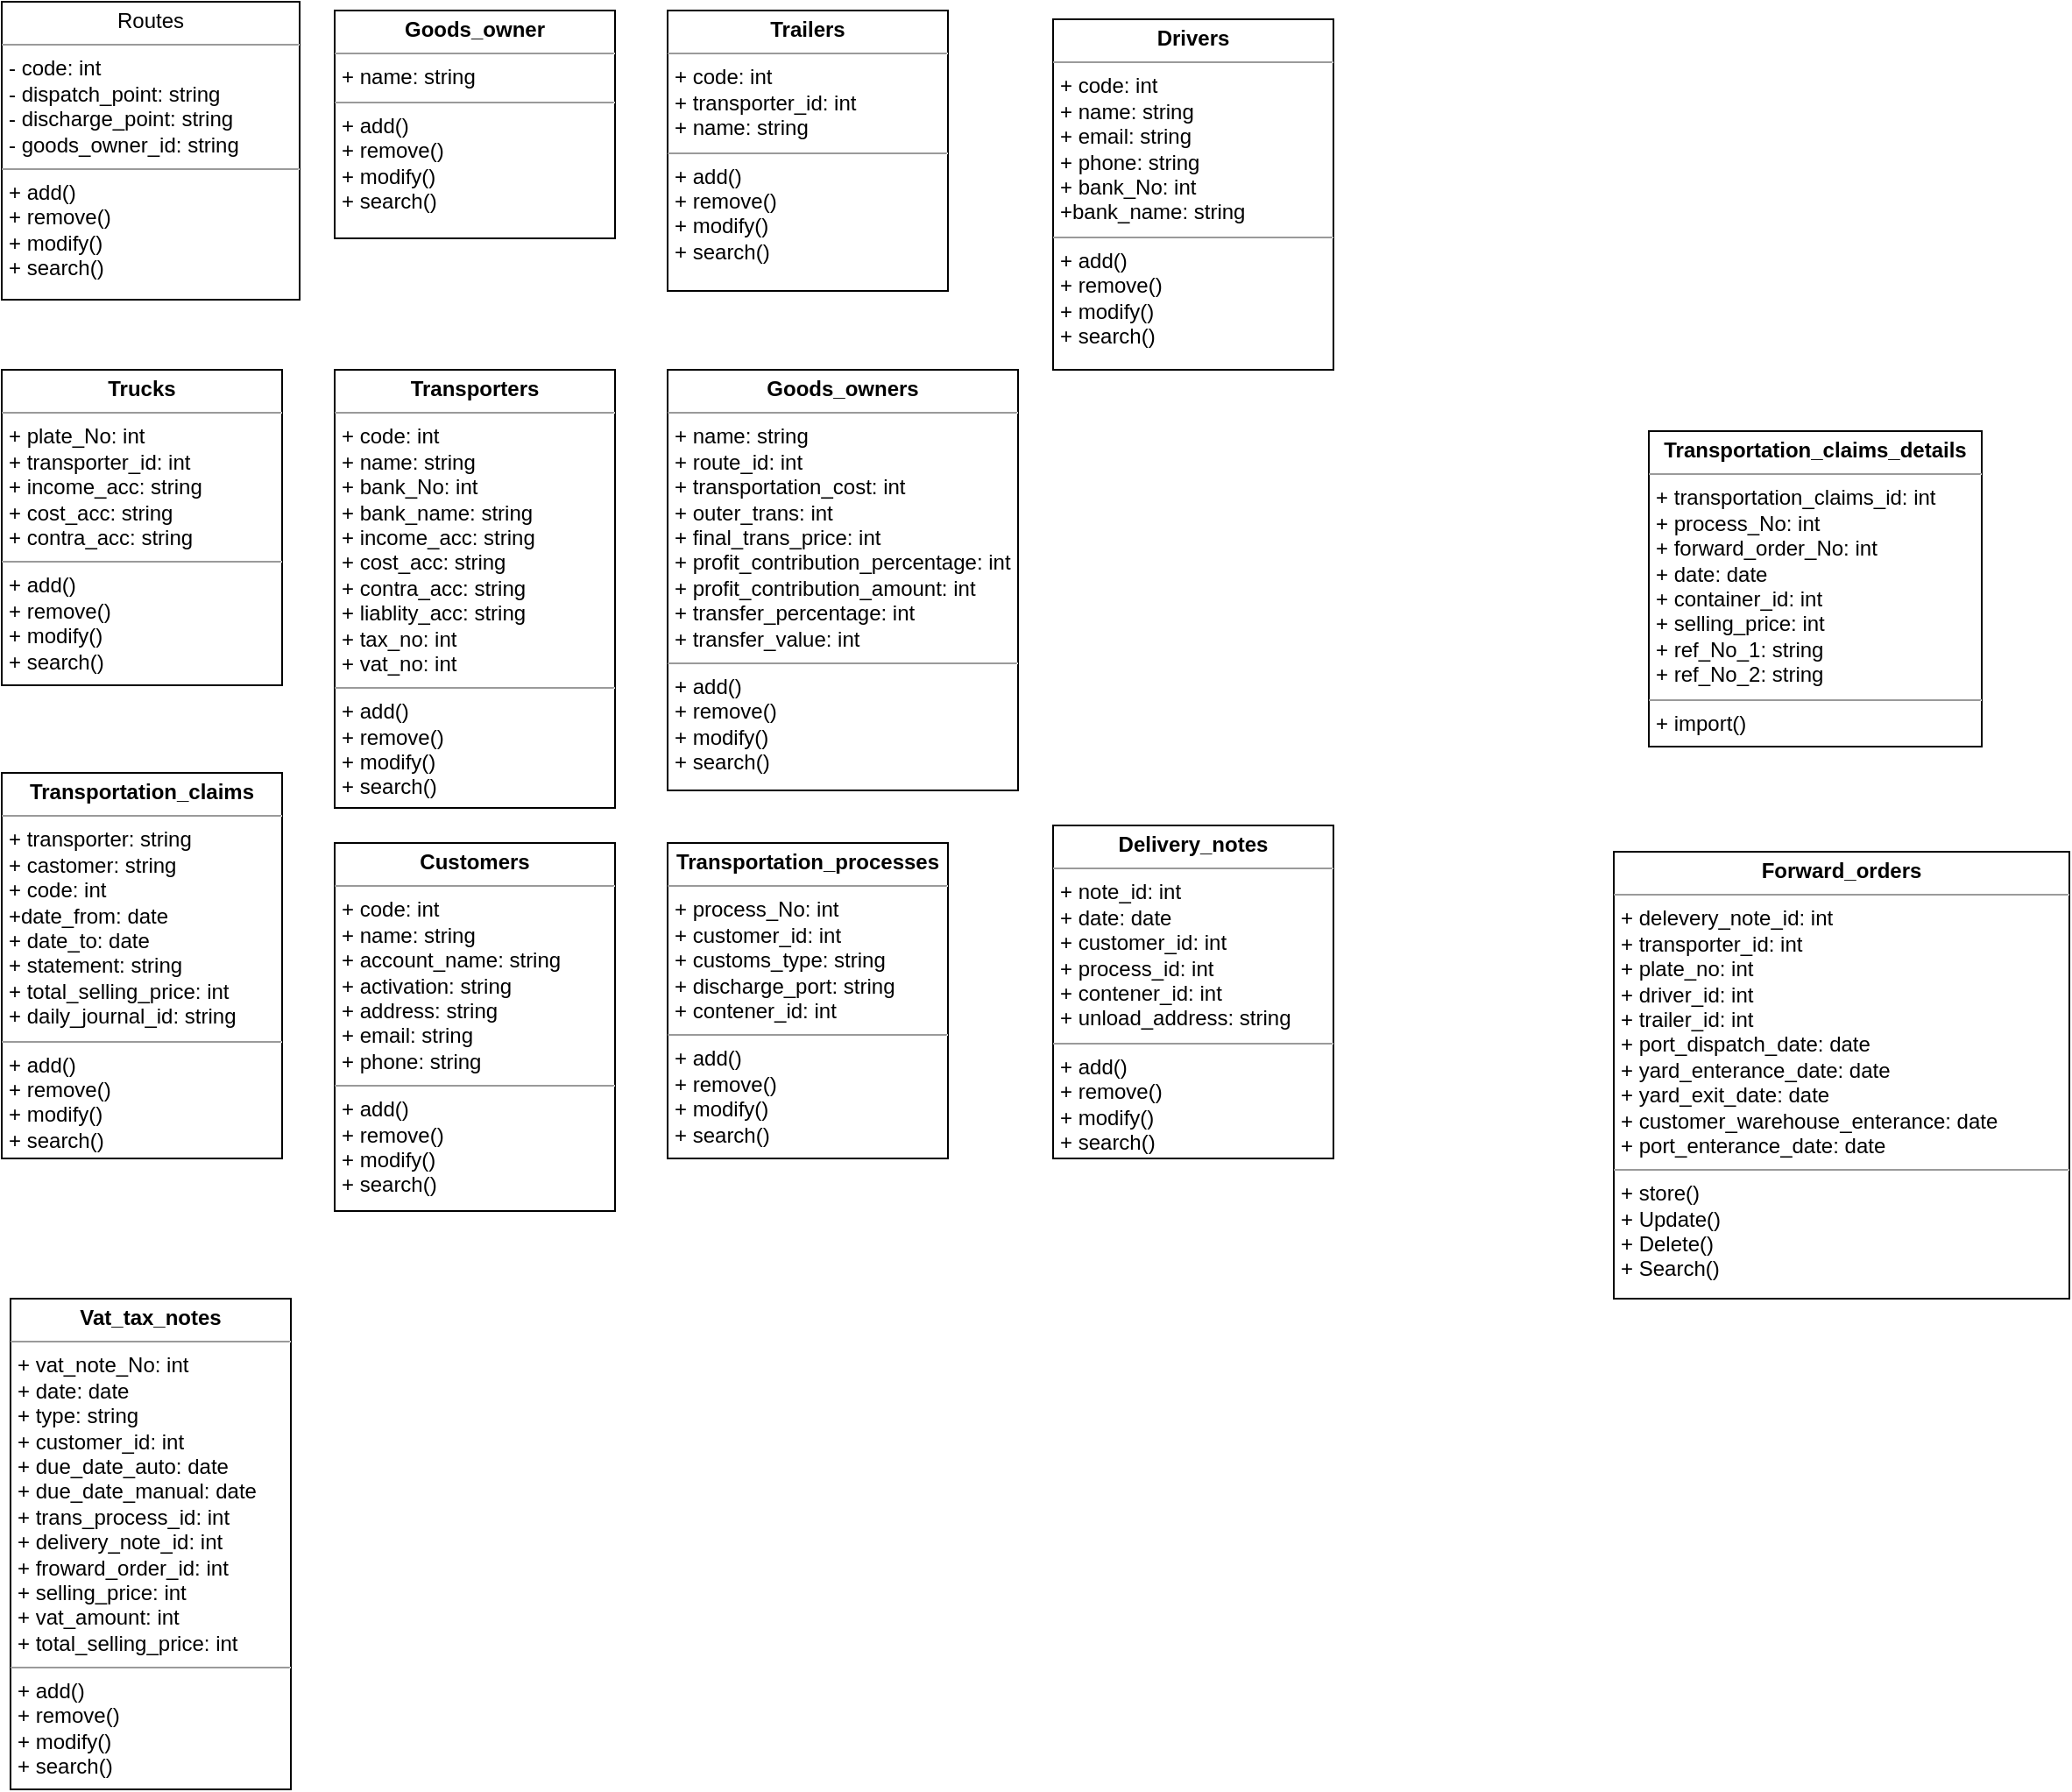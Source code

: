 <mxfile version="21.6.6" type="github">
  <diagram id="C5RBs43oDa-KdzZeNtuy" name="Page-1">
    <mxGraphModel dx="951" dy="549" grid="1" gridSize="10" guides="1" tooltips="1" connect="1" arrows="1" fold="1" page="1" pageScale="1" pageWidth="827" pageHeight="1169" math="0" shadow="0">
      <root>
        <mxCell id="WIyWlLk6GJQsqaUBKTNV-0" />
        <mxCell id="WIyWlLk6GJQsqaUBKTNV-1" parent="WIyWlLk6GJQsqaUBKTNV-0" />
        <mxCell id="Mhk0tLocxLPEduoJUci_-8" value="&lt;p style=&quot;margin:0px;margin-top:4px;text-align:center;&quot;&gt;Routes&lt;br&gt;&lt;/p&gt;&lt;hr size=&quot;1&quot;&gt;&lt;p style=&quot;margin:0px;margin-left:4px;&quot;&gt;- code: int&lt;/p&gt;&lt;p style=&quot;margin:0px;margin-left:4px;&quot;&gt;- dispatch_point: string&lt;/p&gt;&lt;p style=&quot;margin:0px;margin-left:4px;&quot;&gt;- discharge_point: string&lt;/p&gt;&lt;p style=&quot;margin:0px;margin-left:4px;&quot;&gt;- goods_owner_id: string&lt;/p&gt;&lt;hr size=&quot;1&quot;&gt;&lt;p style=&quot;margin:0px;margin-left:4px;&quot;&gt;+ add()&lt;/p&gt;&lt;p style=&quot;margin:0px;margin-left:4px;&quot;&gt;+ remove()&lt;/p&gt;&lt;p style=&quot;margin:0px;margin-left:4px;&quot;&gt;+ modify()&lt;/p&gt;&lt;p style=&quot;margin:0px;margin-left:4px;&quot;&gt;+ search()&lt;/p&gt;" style="verticalAlign=top;align=left;overflow=fill;fontSize=12;fontFamily=Helvetica;html=1;whiteSpace=wrap;" parent="WIyWlLk6GJQsqaUBKTNV-1" vertex="1">
          <mxGeometry x="10" y="10" width="170" height="170" as="geometry" />
        </mxCell>
        <mxCell id="Mhk0tLocxLPEduoJUci_-9" value="&lt;p style=&quot;margin:0px;margin-top:4px;text-align:center;&quot;&gt;&lt;b&gt;Goods_owner&lt;/b&gt;&lt;/p&gt;&lt;hr size=&quot;1&quot;&gt;&lt;p style=&quot;margin:0px;margin-left:4px;&quot;&gt;+ name: string&lt;/p&gt;&lt;hr size=&quot;1&quot;&gt;&lt;p style=&quot;margin:0px;margin-left:4px;&quot;&gt;+ add()&lt;/p&gt;&lt;p style=&quot;margin:0px;margin-left:4px;&quot;&gt;+ remove()&lt;/p&gt;&lt;p style=&quot;margin:0px;margin-left:4px;&quot;&gt;+ modify()&lt;/p&gt;&lt;p style=&quot;margin:0px;margin-left:4px;&quot;&gt;+ search()&lt;/p&gt;" style="verticalAlign=top;align=left;overflow=fill;fontSize=12;fontFamily=Helvetica;html=1;whiteSpace=wrap;" parent="WIyWlLk6GJQsqaUBKTNV-1" vertex="1">
          <mxGeometry x="200" y="15" width="160" height="130" as="geometry" />
        </mxCell>
        <mxCell id="Mhk0tLocxLPEduoJUci_-10" value="&lt;p style=&quot;margin:0px;margin-top:4px;text-align:center;&quot;&gt;&lt;b&gt;Trailers&lt;/b&gt;&lt;/p&gt;&lt;hr size=&quot;1&quot;&gt;&lt;p style=&quot;margin:0px;margin-left:4px;&quot;&gt;+ code: int&lt;/p&gt;&lt;p style=&quot;margin:0px;margin-left:4px;&quot;&gt;+ transporter_id: int&lt;/p&gt;&lt;p style=&quot;margin:0px;margin-left:4px;&quot;&gt;+ name: string&lt;/p&gt;&lt;hr size=&quot;1&quot;&gt;&lt;p style=&quot;margin:0px;margin-left:4px;&quot;&gt;+ add()&lt;/p&gt;&lt;p style=&quot;margin:0px;margin-left:4px;&quot;&gt;+ remove()&lt;/p&gt;&lt;p style=&quot;margin:0px;margin-left:4px;&quot;&gt;+ modify()&lt;/p&gt;&lt;p style=&quot;margin:0px;margin-left:4px;&quot;&gt;+ search()&lt;/p&gt;" style="verticalAlign=top;align=left;overflow=fill;fontSize=12;fontFamily=Helvetica;html=1;whiteSpace=wrap;" parent="WIyWlLk6GJQsqaUBKTNV-1" vertex="1">
          <mxGeometry x="390" y="15" width="160" height="160" as="geometry" />
        </mxCell>
        <mxCell id="Mhk0tLocxLPEduoJUci_-11" value="&lt;p style=&quot;margin:0px;margin-top:4px;text-align:center;&quot;&gt;&lt;b&gt;Drivers&lt;/b&gt;&lt;/p&gt;&lt;hr size=&quot;1&quot;&gt;&lt;p style=&quot;margin:0px;margin-left:4px;&quot;&gt;+ code: int&lt;/p&gt;&lt;p style=&quot;margin:0px;margin-left:4px;&quot;&gt;+ name: string&lt;/p&gt;&lt;p style=&quot;margin:0px;margin-left:4px;&quot;&gt;+ email: string&lt;/p&gt;&lt;p style=&quot;margin:0px;margin-left:4px;&quot;&gt;+ phone: string&lt;/p&gt;&lt;p style=&quot;margin:0px;margin-left:4px;&quot;&gt;+ bank_No: int&lt;/p&gt;&lt;p style=&quot;margin:0px;margin-left:4px;&quot;&gt;+bank_name: string&lt;/p&gt;&lt;hr size=&quot;1&quot;&gt;&lt;p style=&quot;border-color: var(--border-color); margin: 0px 0px 0px 4px;&quot;&gt;+ add()&lt;/p&gt;&lt;p style=&quot;border-color: var(--border-color); margin: 0px 0px 0px 4px;&quot;&gt;+ remove()&lt;/p&gt;&lt;p style=&quot;border-color: var(--border-color); margin: 0px 0px 0px 4px;&quot;&gt;+ modify()&lt;/p&gt;&lt;p style=&quot;border-color: var(--border-color); margin: 0px 0px 0px 4px;&quot;&gt;+ search()&lt;/p&gt;" style="verticalAlign=top;align=left;overflow=fill;fontSize=12;fontFamily=Helvetica;html=1;whiteSpace=wrap;" parent="WIyWlLk6GJQsqaUBKTNV-1" vertex="1">
          <mxGeometry x="610" y="20" width="160" height="200" as="geometry" />
        </mxCell>
        <mxCell id="Mhk0tLocxLPEduoJUci_-12" value="&lt;p style=&quot;margin:0px;margin-top:4px;text-align:center;&quot;&gt;&lt;b&gt;Trucks&lt;/b&gt;&lt;/p&gt;&lt;hr size=&quot;1&quot;&gt;&lt;p style=&quot;margin:0px;margin-left:4px;&quot;&gt;+ plate_No: int&lt;/p&gt;&lt;p style=&quot;margin:0px;margin-left:4px;&quot;&gt;+ transporter_id: int&lt;/p&gt;&lt;p style=&quot;margin:0px;margin-left:4px;&quot;&gt;+ income_acc: string&lt;/p&gt;&lt;p style=&quot;margin:0px;margin-left:4px;&quot;&gt;+ cost_acc: string&lt;/p&gt;&lt;p style=&quot;margin:0px;margin-left:4px;&quot;&gt;+ contra_acc: string&lt;/p&gt;&lt;hr size=&quot;1&quot;&gt;&lt;p style=&quot;border-color: var(--border-color); margin: 0px 0px 0px 4px;&quot;&gt;+ add()&lt;/p&gt;&lt;p style=&quot;border-color: var(--border-color); margin: 0px 0px 0px 4px;&quot;&gt;+ remove()&lt;/p&gt;&lt;p style=&quot;border-color: var(--border-color); margin: 0px 0px 0px 4px;&quot;&gt;+ modify()&lt;/p&gt;&lt;p style=&quot;border-color: var(--border-color); margin: 0px 0px 0px 4px;&quot;&gt;+ search()&lt;/p&gt;" style="verticalAlign=top;align=left;overflow=fill;fontSize=12;fontFamily=Helvetica;html=1;whiteSpace=wrap;" parent="WIyWlLk6GJQsqaUBKTNV-1" vertex="1">
          <mxGeometry x="10" y="220" width="160" height="180" as="geometry" />
        </mxCell>
        <mxCell id="Mhk0tLocxLPEduoJUci_-14" value="&lt;p style=&quot;margin:0px;margin-top:4px;text-align:center;&quot;&gt;&lt;b&gt;Transporters&lt;/b&gt;&lt;/p&gt;&lt;hr size=&quot;1&quot;&gt;&lt;p style=&quot;margin:0px;margin-left:4px;&quot;&gt;+ code: int&lt;/p&gt;&lt;p style=&quot;margin:0px;margin-left:4px;&quot;&gt;+ name: string&lt;/p&gt;&lt;p style=&quot;margin:0px;margin-left:4px;&quot;&gt;&lt;span style=&quot;background-color: initial;&quot;&gt;+ bank_No: int&lt;/span&gt;&lt;br&gt;&lt;/p&gt;&lt;p style=&quot;margin:0px;margin-left:4px;&quot;&gt;+ bank_name: string&lt;/p&gt;&lt;p style=&quot;border-color: var(--border-color); margin: 0px 0px 0px 4px;&quot;&gt;+ income_acc: string&lt;/p&gt;&lt;p style=&quot;border-color: var(--border-color); margin: 0px 0px 0px 4px;&quot;&gt;+ cost_acc: string&lt;/p&gt;&lt;p style=&quot;border-color: var(--border-color); margin: 0px 0px 0px 4px;&quot;&gt;+ contra_acc: string&lt;/p&gt;&lt;p style=&quot;border-color: var(--border-color); margin: 0px 0px 0px 4px;&quot;&gt;+ liablity_acc: string&lt;/p&gt;&lt;p style=&quot;border-color: var(--border-color); margin: 0px 0px 0px 4px;&quot;&gt;+ tax_no: int&lt;/p&gt;&lt;p style=&quot;border-color: var(--border-color); margin: 0px 0px 0px 4px;&quot;&gt;+ vat_no: int&lt;/p&gt;&lt;hr size=&quot;1&quot;&gt;&lt;p style=&quot;border-color: var(--border-color); margin: 0px 0px 0px 4px;&quot;&gt;+ add()&lt;/p&gt;&lt;p style=&quot;border-color: var(--border-color); margin: 0px 0px 0px 4px;&quot;&gt;+ remove()&lt;/p&gt;&lt;p style=&quot;border-color: var(--border-color); margin: 0px 0px 0px 4px;&quot;&gt;+ modify()&lt;/p&gt;&lt;p style=&quot;border-color: var(--border-color); margin: 0px 0px 0px 4px;&quot;&gt;+ search()&lt;/p&gt;" style="verticalAlign=top;align=left;overflow=fill;fontSize=12;fontFamily=Helvetica;html=1;whiteSpace=wrap;" parent="WIyWlLk6GJQsqaUBKTNV-1" vertex="1">
          <mxGeometry x="200" y="220" width="160" height="250" as="geometry" />
        </mxCell>
        <mxCell id="gkrW7BCvPnywj18hMNUv-0" value="&lt;p style=&quot;margin:0px;margin-top:4px;text-align:center;&quot;&gt;&lt;b&gt;Goods_owners&lt;/b&gt;&lt;/p&gt;&lt;hr size=&quot;1&quot;&gt;&lt;p style=&quot;margin:0px;margin-left:4px;&quot;&gt;+ name: string&lt;/p&gt;&lt;p style=&quot;margin:0px;margin-left:4px;&quot;&gt;+ route_id: int&lt;/p&gt;&lt;p style=&quot;margin:0px;margin-left:4px;&quot;&gt;+ transportation_cost: int&lt;/p&gt;&lt;p style=&quot;margin:0px;margin-left:4px;&quot;&gt;&lt;span style=&quot;background-color: initial;&quot;&gt;+ outer_trans: int&lt;/span&gt;&lt;br&gt;&lt;/p&gt;&lt;p style=&quot;margin:0px;margin-left:4px;&quot;&gt;+ final_trans_price: int&lt;/p&gt;&lt;p style=&quot;border-color: var(--border-color); margin: 0px 0px 0px 4px;&quot;&gt;+ profit_contribution_percentage: int&lt;/p&gt;&lt;p style=&quot;border-color: var(--border-color); margin: 0px 0px 0px 4px;&quot;&gt;+ profit_contribution_amount: int&lt;/p&gt;&lt;p style=&quot;border-color: var(--border-color); margin: 0px 0px 0px 4px;&quot;&gt;+ transfer_percentage: int&lt;/p&gt;&lt;p style=&quot;border-color: var(--border-color); margin: 0px 0px 0px 4px;&quot;&gt;+ transfer_value: int&lt;/p&gt;&lt;hr size=&quot;1&quot;&gt;&lt;p style=&quot;border-color: var(--border-color); margin: 0px 0px 0px 4px;&quot;&gt;+ add()&lt;/p&gt;&lt;p style=&quot;border-color: var(--border-color); margin: 0px 0px 0px 4px;&quot;&gt;+ remove()&lt;/p&gt;&lt;p style=&quot;border-color: var(--border-color); margin: 0px 0px 0px 4px;&quot;&gt;+ modify()&lt;/p&gt;&lt;p style=&quot;border-color: var(--border-color); margin: 0px 0px 0px 4px;&quot;&gt;+ search()&lt;/p&gt;" style="verticalAlign=top;align=left;overflow=fill;fontSize=12;fontFamily=Helvetica;html=1;whiteSpace=wrap;" parent="WIyWlLk6GJQsqaUBKTNV-1" vertex="1">
          <mxGeometry x="390" y="220" width="200" height="240" as="geometry" />
        </mxCell>
        <mxCell id="gkrW7BCvPnywj18hMNUv-1" value="&lt;p style=&quot;margin:0px;margin-top:4px;text-align:center;&quot;&gt;&lt;b&gt;Transportation_claims&lt;/b&gt;&lt;/p&gt;&lt;hr size=&quot;1&quot;&gt;&lt;p style=&quot;margin:0px;margin-left:4px;&quot;&gt;+ transporter: string&lt;/p&gt;&lt;p style=&quot;margin:0px;margin-left:4px;&quot;&gt;+ castomer: string&lt;/p&gt;&lt;p style=&quot;margin:0px;margin-left:4px;&quot;&gt;&lt;span style=&quot;background-color: initial;&quot;&gt;+ code: int&lt;/span&gt;&lt;br&gt;&lt;/p&gt;&lt;p style=&quot;margin:0px;margin-left:4px;&quot;&gt;+date_from: date&lt;/p&gt;&lt;p style=&quot;border-color: var(--border-color); margin: 0px 0px 0px 4px;&quot;&gt;+ date_to: date&lt;/p&gt;&lt;p style=&quot;border-color: var(--border-color); margin: 0px 0px 0px 4px;&quot;&gt;+ statement: string&lt;/p&gt;&lt;p style=&quot;border-color: var(--border-color); margin: 0px 0px 0px 4px;&quot;&gt;+ total_selling_price: int&lt;/p&gt;&lt;p style=&quot;border-color: var(--border-color); margin: 0px 0px 0px 4px;&quot;&gt;+ daily_journal_id: string&lt;/p&gt;&lt;hr size=&quot;1&quot;&gt;&lt;p style=&quot;border-color: var(--border-color); margin: 0px 0px 0px 4px;&quot;&gt;+ add()&lt;/p&gt;&lt;p style=&quot;border-color: var(--border-color); margin: 0px 0px 0px 4px;&quot;&gt;+ remove()&lt;/p&gt;&lt;p style=&quot;border-color: var(--border-color); margin: 0px 0px 0px 4px;&quot;&gt;+ modify()&lt;/p&gt;&lt;p style=&quot;border-color: var(--border-color); margin: 0px 0px 0px 4px;&quot;&gt;+ search()&lt;/p&gt;" style="verticalAlign=top;align=left;overflow=fill;fontSize=12;fontFamily=Helvetica;html=1;whiteSpace=wrap;" parent="WIyWlLk6GJQsqaUBKTNV-1" vertex="1">
          <mxGeometry x="10" y="450" width="160" height="220" as="geometry" />
        </mxCell>
        <mxCell id="gkrW7BCvPnywj18hMNUv-2" value="&lt;p style=&quot;margin:0px;margin-top:4px;text-align:center;&quot;&gt;&lt;b style=&quot;border-color: var(--border-color);&quot;&gt;Transportation_claims_details&lt;/b&gt;&lt;/p&gt;&lt;hr size=&quot;1&quot;&gt;&lt;p style=&quot;margin:0px;margin-left:4px;&quot;&gt;+ t&lt;span style=&quot;border-color: var(--border-color); text-align: center;&quot;&gt;ransportation_claims_id&lt;/span&gt;&lt;span style=&quot;background-color: initial;&quot;&gt;: int&lt;/span&gt;&lt;/p&gt;&lt;p style=&quot;margin:0px;margin-left:4px;&quot;&gt;+ process_No: int&lt;/p&gt;&lt;p style=&quot;margin:0px;margin-left:4px;&quot;&gt;&lt;span style=&quot;background-color: initial;&quot;&gt;+ forward_order_No: int&lt;/span&gt;&lt;br&gt;&lt;/p&gt;&lt;p style=&quot;margin:0px;margin-left:4px;&quot;&gt;+ date: date&lt;/p&gt;&lt;p style=&quot;border-color: var(--border-color); margin: 0px 0px 0px 4px;&quot;&gt;+ container_id: int&lt;/p&gt;&lt;p style=&quot;border-color: var(--border-color); margin: 0px 0px 0px 4px;&quot;&gt;+ selling_price: int&lt;/p&gt;&lt;p style=&quot;border-color: var(--border-color); margin: 0px 0px 0px 4px;&quot;&gt;+ ref_No_1: string&lt;/p&gt;&lt;p style=&quot;border-color: var(--border-color); margin: 0px 0px 0px 4px;&quot;&gt;+ ref_No_2: string&lt;/p&gt;&lt;hr size=&quot;1&quot;&gt;&lt;p style=&quot;border-color: var(--border-color); margin: 0px 0px 0px 4px;&quot;&gt;+ import()&lt;/p&gt;" style="verticalAlign=top;align=left;overflow=fill;fontSize=12;fontFamily=Helvetica;html=1;whiteSpace=wrap;" parent="WIyWlLk6GJQsqaUBKTNV-1" vertex="1">
          <mxGeometry x="950" y="255" width="190" height="180" as="geometry" />
        </mxCell>
        <mxCell id="gkrW7BCvPnywj18hMNUv-3" value="&lt;p style=&quot;margin:0px;margin-top:4px;text-align:center;&quot;&gt;&lt;b&gt;Customers&lt;/b&gt;&lt;/p&gt;&lt;hr size=&quot;1&quot;&gt;&lt;p style=&quot;margin:0px;margin-left:4px;&quot;&gt;+ code: int&lt;/p&gt;&lt;p style=&quot;margin:0px;margin-left:4px;&quot;&gt;+ name: string&lt;/p&gt;&lt;p style=&quot;margin:0px;margin-left:4px;&quot;&gt;&lt;span style=&quot;background-color: initial;&quot;&gt;+ account_name: string&lt;/span&gt;&lt;br&gt;&lt;/p&gt;&lt;p style=&quot;margin:0px;margin-left:4px;&quot;&gt;+ activation: string&lt;/p&gt;&lt;p style=&quot;border-color: var(--border-color); margin: 0px 0px 0px 4px;&quot;&gt;+ address: string&lt;/p&gt;&lt;p style=&quot;border-color: var(--border-color); margin: 0px 0px 0px 4px;&quot;&gt;+ email: string&lt;/p&gt;&lt;p style=&quot;border-color: var(--border-color); margin: 0px 0px 0px 4px;&quot;&gt;+ phone: string&lt;/p&gt;&lt;hr size=&quot;1&quot;&gt;&lt;p style=&quot;border-color: var(--border-color); margin: 0px 0px 0px 4px;&quot;&gt;+ add()&lt;/p&gt;&lt;p style=&quot;border-color: var(--border-color); margin: 0px 0px 0px 4px;&quot;&gt;+ remove()&lt;/p&gt;&lt;p style=&quot;border-color: var(--border-color); margin: 0px 0px 0px 4px;&quot;&gt;+ modify()&lt;/p&gt;&lt;p style=&quot;border-color: var(--border-color); margin: 0px 0px 0px 4px;&quot;&gt;+ search()&lt;/p&gt;" style="verticalAlign=top;align=left;overflow=fill;fontSize=12;fontFamily=Helvetica;html=1;whiteSpace=wrap;" parent="WIyWlLk6GJQsqaUBKTNV-1" vertex="1">
          <mxGeometry x="200" y="490" width="160" height="210" as="geometry" />
        </mxCell>
        <mxCell id="gkrW7BCvPnywj18hMNUv-4" value="&lt;p style=&quot;margin:0px;margin-top:4px;text-align:center;&quot;&gt;&lt;b&gt;Transportation_processes&lt;/b&gt;&lt;/p&gt;&lt;hr size=&quot;1&quot;&gt;&lt;p style=&quot;margin:0px;margin-left:4px;&quot;&gt;+ process_No: int&lt;/p&gt;&lt;p style=&quot;margin:0px;margin-left:4px;&quot;&gt;+ customer_id: int&lt;/p&gt;&lt;p style=&quot;margin:0px;margin-left:4px;&quot;&gt;&lt;span style=&quot;background-color: initial;&quot;&gt;+ customs_type: string&lt;/span&gt;&lt;br&gt;&lt;/p&gt;&lt;p style=&quot;margin:0px;margin-left:4px;&quot;&gt;+ discharge_port: string&lt;/p&gt;&lt;p style=&quot;border-color: var(--border-color); margin: 0px 0px 0px 4px;&quot;&gt;+ contener_id: int&lt;/p&gt;&lt;hr size=&quot;1&quot;&gt;&lt;p style=&quot;border-color: var(--border-color); margin: 0px 0px 0px 4px;&quot;&gt;+ add()&lt;/p&gt;&lt;p style=&quot;border-color: var(--border-color); margin: 0px 0px 0px 4px;&quot;&gt;+ remove()&lt;/p&gt;&lt;p style=&quot;border-color: var(--border-color); margin: 0px 0px 0px 4px;&quot;&gt;+ modify()&lt;/p&gt;&lt;p style=&quot;border-color: var(--border-color); margin: 0px 0px 0px 4px;&quot;&gt;+ search()&lt;/p&gt;" style="verticalAlign=top;align=left;overflow=fill;fontSize=12;fontFamily=Helvetica;html=1;whiteSpace=wrap;" parent="WIyWlLk6GJQsqaUBKTNV-1" vertex="1">
          <mxGeometry x="390" y="490" width="160" height="180" as="geometry" />
        </mxCell>
        <mxCell id="gkrW7BCvPnywj18hMNUv-5" value="&lt;p style=&quot;margin:0px;margin-top:4px;text-align:center;&quot;&gt;&lt;b&gt;Delivery_notes&lt;/b&gt;&lt;/p&gt;&lt;hr size=&quot;1&quot;&gt;&lt;p style=&quot;margin:0px;margin-left:4px;&quot;&gt;+ note_id: int&lt;/p&gt;&lt;p style=&quot;margin:0px;margin-left:4px;&quot;&gt;+ date: date&lt;/p&gt;&lt;p style=&quot;margin:0px;margin-left:4px;&quot;&gt;&lt;span style=&quot;background-color: initial;&quot;&gt;+ customer_id: int&lt;/span&gt;&lt;br&gt;&lt;/p&gt;&lt;p style=&quot;margin:0px;margin-left:4px;&quot;&gt;+ process_id: int&lt;/p&gt;&lt;p style=&quot;border-color: var(--border-color); margin: 0px 0px 0px 4px;&quot;&gt;+ contener_id: int&lt;/p&gt;&lt;p style=&quot;border-color: var(--border-color); margin: 0px 0px 0px 4px;&quot;&gt;+ unload_address: string&lt;/p&gt;&lt;hr size=&quot;1&quot;&gt;&lt;p style=&quot;border-color: var(--border-color); margin: 0px 0px 0px 4px;&quot;&gt;+ add()&lt;/p&gt;&lt;p style=&quot;border-color: var(--border-color); margin: 0px 0px 0px 4px;&quot;&gt;+ remove()&lt;/p&gt;&lt;p style=&quot;border-color: var(--border-color); margin: 0px 0px 0px 4px;&quot;&gt;+ modify()&lt;/p&gt;&lt;p style=&quot;border-color: var(--border-color); margin: 0px 0px 0px 4px;&quot;&gt;+ search()&lt;/p&gt;" style="verticalAlign=top;align=left;overflow=fill;fontSize=12;fontFamily=Helvetica;html=1;whiteSpace=wrap;" parent="WIyWlLk6GJQsqaUBKTNV-1" vertex="1">
          <mxGeometry x="610" y="480" width="160" height="190" as="geometry" />
        </mxCell>
        <mxCell id="gkrW7BCvPnywj18hMNUv-6" value="&lt;p style=&quot;margin:0px;margin-top:4px;text-align:center;&quot;&gt;&lt;b&gt;Vat_tax_notes&lt;/b&gt;&lt;/p&gt;&lt;hr size=&quot;1&quot;&gt;&lt;p style=&quot;margin:0px;margin-left:4px;&quot;&gt;+ vat_note_No: int&lt;/p&gt;&lt;p style=&quot;margin:0px;margin-left:4px;&quot;&gt;+ date: date&lt;/p&gt;&lt;p style=&quot;margin:0px;margin-left:4px;&quot;&gt;&lt;span style=&quot;background-color: initial;&quot;&gt;+ type: string&lt;/span&gt;&lt;br&gt;&lt;/p&gt;&lt;p style=&quot;margin:0px;margin-left:4px;&quot;&gt;+ customer_id: int&lt;/p&gt;&lt;p style=&quot;border-color: var(--border-color); margin: 0px 0px 0px 4px;&quot;&gt;+ due_date_auto: date&lt;/p&gt;&lt;p style=&quot;border-color: var(--border-color); margin: 0px 0px 0px 4px;&quot;&gt;+ due_date_manual: date&lt;/p&gt;&lt;p style=&quot;border-color: var(--border-color); margin: 0px 0px 0px 4px;&quot;&gt;+ trans_process_id: int&lt;/p&gt;&lt;p style=&quot;border-color: var(--border-color); margin: 0px 0px 0px 4px;&quot;&gt;+ delivery_note_id: int&lt;/p&gt;&lt;p style=&quot;border-color: var(--border-color); margin: 0px 0px 0px 4px;&quot;&gt;+ froward_order_id: int&lt;/p&gt;&lt;p style=&quot;border-color: var(--border-color); margin: 0px 0px 0px 4px;&quot;&gt;+ selling_price: int&lt;/p&gt;&lt;p style=&quot;border-color: var(--border-color); margin: 0px 0px 0px 4px;&quot;&gt;+ vat_amount: int&lt;/p&gt;&lt;p style=&quot;border-color: var(--border-color); margin: 0px 0px 0px 4px;&quot;&gt;+ total_selling_price: int&lt;/p&gt;&lt;hr size=&quot;1&quot;&gt;&lt;p style=&quot;border-color: var(--border-color); margin: 0px 0px 0px 4px;&quot;&gt;+ add()&lt;/p&gt;&lt;p style=&quot;border-color: var(--border-color); margin: 0px 0px 0px 4px;&quot;&gt;+ remove()&lt;/p&gt;&lt;p style=&quot;border-color: var(--border-color); margin: 0px 0px 0px 4px;&quot;&gt;+ modify()&lt;/p&gt;&lt;p style=&quot;border-color: var(--border-color); margin: 0px 0px 0px 4px;&quot;&gt;+ search()&lt;/p&gt;" style="verticalAlign=top;align=left;overflow=fill;fontSize=12;fontFamily=Helvetica;html=1;whiteSpace=wrap;" parent="WIyWlLk6GJQsqaUBKTNV-1" vertex="1">
          <mxGeometry x="15" y="750" width="160" height="280" as="geometry" />
        </mxCell>
        <mxCell id="LV5fdAsnbVJ_4KngrF36-0" value="&lt;p style=&quot;margin:0px;margin-top:4px;text-align:center;&quot;&gt;&lt;b&gt;Forward_orders&lt;/b&gt;&lt;/p&gt;&lt;hr size=&quot;1&quot;&gt;&lt;p style=&quot;margin:0px;margin-left:4px;&quot;&gt;+ delevery_note_id&lt;span style=&quot;background-color: initial;&quot;&gt;: int&lt;/span&gt;&lt;/p&gt;&lt;p style=&quot;margin:0px;margin-left:4px;&quot;&gt;+ transporter_id: int&lt;/p&gt;&lt;p style=&quot;margin:0px;margin-left:4px;&quot;&gt;&lt;span style=&quot;background-color: initial;&quot;&gt;+ plate_no: int&lt;/span&gt;&lt;br&gt;&lt;/p&gt;&lt;p style=&quot;margin:0px;margin-left:4px;&quot;&gt;+ driver_id: int&lt;/p&gt;&lt;p style=&quot;border-color: var(--border-color); margin: 0px 0px 0px 4px;&quot;&gt;+ trailer_id: int&lt;/p&gt;&lt;p style=&quot;border-color: var(--border-color); margin: 0px 0px 0px 4px;&quot;&gt;+ port_dispatch_date: date&lt;/p&gt;&lt;p style=&quot;border-color: var(--border-color); margin: 0px 0px 0px 4px;&quot;&gt;+ yard_enterance_date: date&lt;/p&gt;&lt;p style=&quot;border-color: var(--border-color); margin: 0px 0px 0px 4px;&quot;&gt;+ yard_exit_date: date&lt;/p&gt;&lt;p style=&quot;border-color: var(--border-color); margin: 0px 0px 0px 4px;&quot;&gt;+ customer_warehouse_enterance: date&lt;/p&gt;&lt;p style=&quot;border-color: var(--border-color); margin: 0px 0px 0px 4px;&quot;&gt;+ port_enterance_date: date&lt;/p&gt;&lt;hr size=&quot;1&quot;&gt;&lt;p style=&quot;border-color: var(--border-color); margin: 0px 0px 0px 4px;&quot;&gt;+ store()&lt;/p&gt;&lt;p style=&quot;border-color: var(--border-color); margin: 0px 0px 0px 4px;&quot;&gt;+ Update()&lt;br&gt;+ Delete()&lt;br&gt;+ Search()&lt;/p&gt;" style="verticalAlign=top;align=left;overflow=fill;fontSize=12;fontFamily=Helvetica;html=1;whiteSpace=wrap;" vertex="1" parent="WIyWlLk6GJQsqaUBKTNV-1">
          <mxGeometry x="930" y="495" width="260" height="255" as="geometry" />
        </mxCell>
      </root>
    </mxGraphModel>
  </diagram>
</mxfile>
